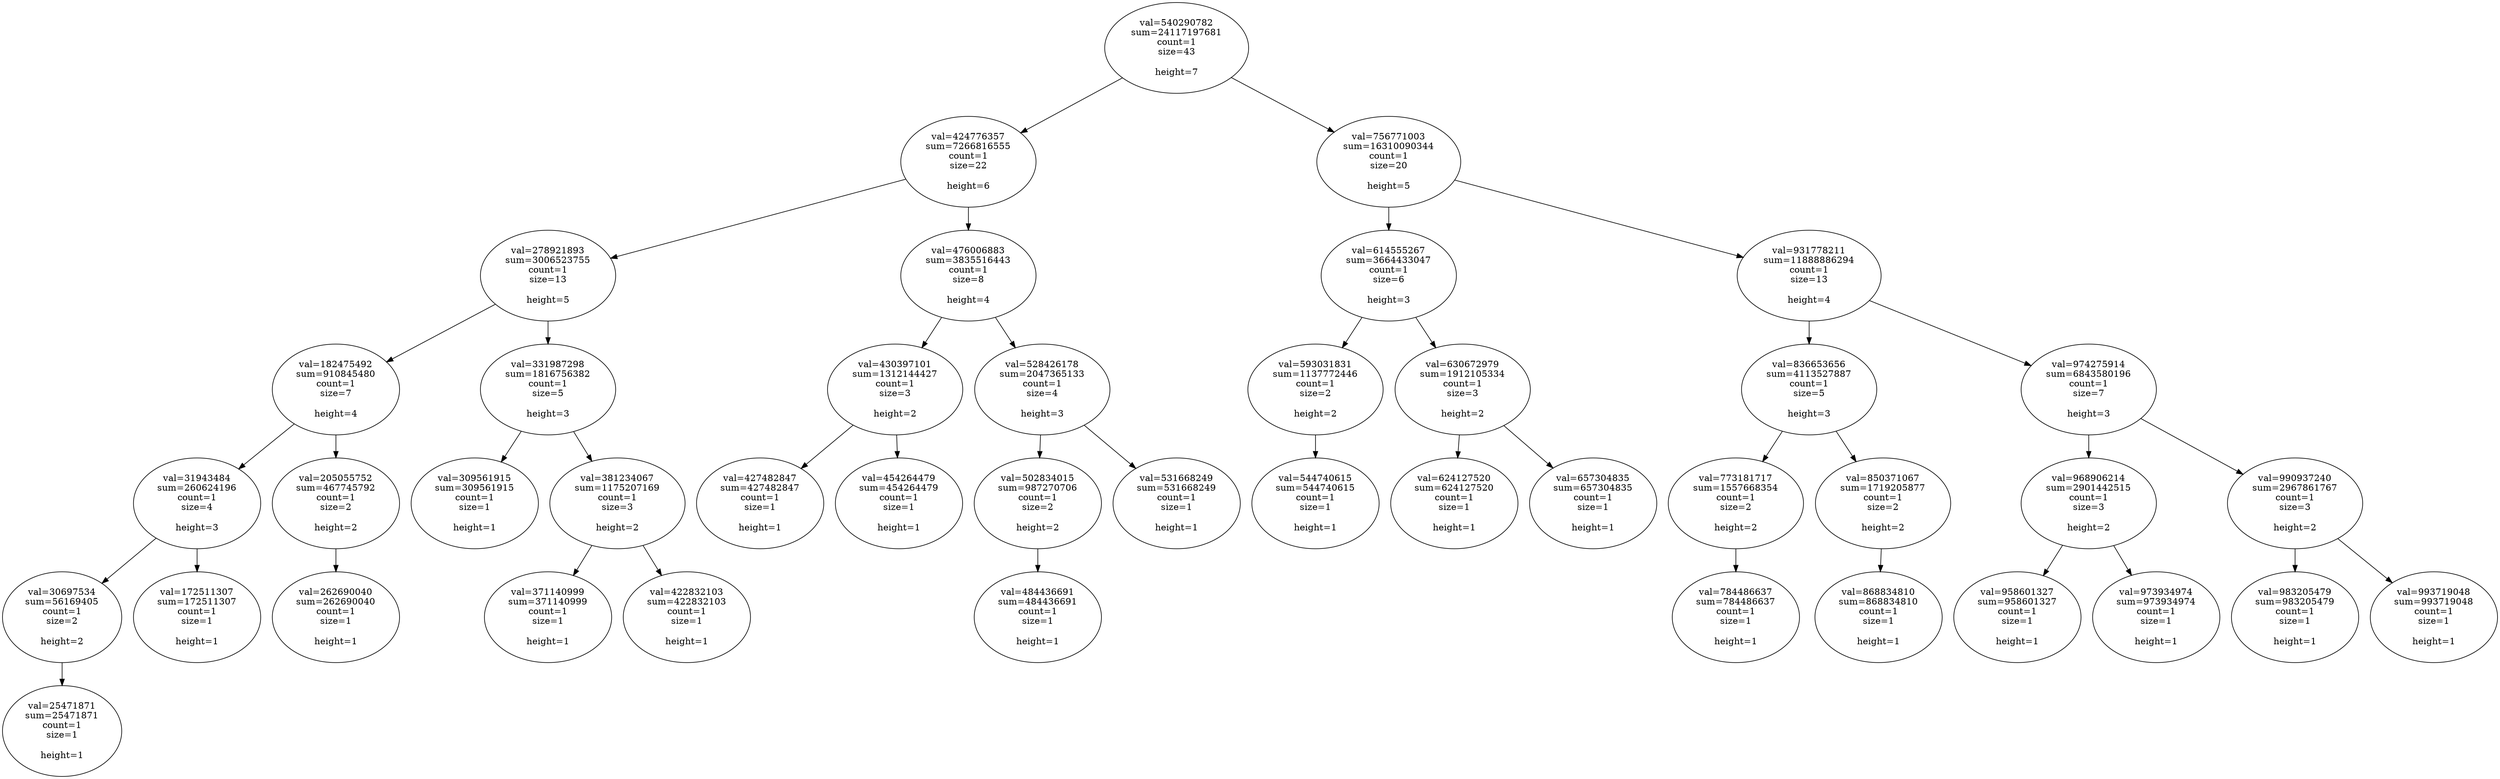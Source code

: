 digraph {
	1 [label=<val=25471871<BR/>sum=25471871<BR/>count=1<BR/>size=1<BR/><BR/>height=1<BR/>>]
	2 [label=<val=30697534<BR/>sum=56169405<BR/>count=1<BR/>size=2<BR/><BR/>height=2<BR/>>]
	2 -> 1
	3 [label=<val=31943484<BR/>sum=260624196<BR/>count=1<BR/>size=4<BR/><BR/>height=3<BR/>>]
	4 [label=<val=172511307<BR/>sum=172511307<BR/>count=1<BR/>size=1<BR/><BR/>height=1<BR/>>]
	3 -> 2
	3 -> 4
	5 [label=<val=182475492<BR/>sum=910845480<BR/>count=1<BR/>size=7<BR/><BR/>height=4<BR/>>]
	6 [label=<val=205055752<BR/>sum=467745792<BR/>count=1<BR/>size=2<BR/><BR/>height=2<BR/>>]
	7 [label=<val=262690040<BR/>sum=262690040<BR/>count=1<BR/>size=1<BR/><BR/>height=1<BR/>>]
	6 -> 7
	5 -> 3
	5 -> 6
	8 [label=<val=278921893<BR/>sum=3006523755<BR/>count=1<BR/>size=13<BR/><BR/>height=5<BR/>>]
	9 [label=<val=309561915<BR/>sum=309561915<BR/>count=1<BR/>size=1<BR/><BR/>height=1<BR/>>]
	10 [label=<val=331987298<BR/>sum=1816756382<BR/>count=1<BR/>size=5<BR/><BR/>height=3<BR/>>]
	11 [label=<val=371140999<BR/>sum=371140999<BR/>count=1<BR/>size=1<BR/><BR/>height=1<BR/>>]
	12 [label=<val=381234067<BR/>sum=1175207169<BR/>count=1<BR/>size=3<BR/><BR/>height=2<BR/>>]
	13 [label=<val=422832103<BR/>sum=422832103<BR/>count=1<BR/>size=1<BR/><BR/>height=1<BR/>>]
	12 -> 11
	12 -> 13
	10 -> 9
	10 -> 12
	8 -> 5
	8 -> 10
	14 [label=<val=424776357<BR/>sum=7266816555<BR/>count=1<BR/>size=22<BR/><BR/>height=6<BR/>>]
	15 [label=<val=427482847<BR/>sum=427482847<BR/>count=1<BR/>size=1<BR/><BR/>height=1<BR/>>]
	16 [label=<val=430397101<BR/>sum=1312144427<BR/>count=1<BR/>size=3<BR/><BR/>height=2<BR/>>]
	17 [label=<val=454264479<BR/>sum=454264479<BR/>count=1<BR/>size=1<BR/><BR/>height=1<BR/>>]
	16 -> 15
	16 -> 17
	18 [label=<val=476006883<BR/>sum=3835516443<BR/>count=1<BR/>size=8<BR/><BR/>height=4<BR/>>]
	19 [label=<val=484436691<BR/>sum=484436691<BR/>count=1<BR/>size=1<BR/><BR/>height=1<BR/>>]
	20 [label=<val=502834015<BR/>sum=987270706<BR/>count=1<BR/>size=2<BR/><BR/>height=2<BR/>>]
	20 -> 19
	21 [label=<val=528426178<BR/>sum=2047365133<BR/>count=1<BR/>size=4<BR/><BR/>height=3<BR/>>]
	22 [label=<val=531668249<BR/>sum=531668249<BR/>count=1<BR/>size=1<BR/><BR/>height=1<BR/>>]
	21 -> 20
	21 -> 22
	18 -> 16
	18 -> 21
	14 -> 8
	14 -> 18
	23 [label=<val=540290782<BR/>sum=24117197681<BR/>count=1<BR/>size=43<BR/><BR/>height=7<BR/>>]
	24 [label=<val=544740615<BR/>sum=544740615<BR/>count=1<BR/>size=1<BR/><BR/>height=1<BR/>>]
	25 [label=<val=593031831<BR/>sum=1137772446<BR/>count=1<BR/>size=2<BR/><BR/>height=2<BR/>>]
	25 -> 24
	26 [label=<val=614555267<BR/>sum=3664433047<BR/>count=1<BR/>size=6<BR/><BR/>height=3<BR/>>]
	27 [label=<val=624127520<BR/>sum=624127520<BR/>count=1<BR/>size=1<BR/><BR/>height=1<BR/>>]
	28 [label=<val=630672979<BR/>sum=1912105334<BR/>count=1<BR/>size=3<BR/><BR/>height=2<BR/>>]
	29 [label=<val=657304835<BR/>sum=657304835<BR/>count=1<BR/>size=1<BR/><BR/>height=1<BR/>>]
	28 -> 27
	28 -> 29
	26 -> 25
	26 -> 28
	30 [label=<val=756771003<BR/>sum=16310090344<BR/>count=1<BR/>size=20<BR/><BR/>height=5<BR/>>]
	31 [label=<val=773181717<BR/>sum=1557668354<BR/>count=1<BR/>size=2<BR/><BR/>height=2<BR/>>]
	32 [label=<val=784486637<BR/>sum=784486637<BR/>count=1<BR/>size=1<BR/><BR/>height=1<BR/>>]
	31 -> 32
	33 [label=<val=836653656<BR/>sum=4113527887<BR/>count=1<BR/>size=5<BR/><BR/>height=3<BR/>>]
	34 [label=<val=850371067<BR/>sum=1719205877<BR/>count=1<BR/>size=2<BR/><BR/>height=2<BR/>>]
	35 [label=<val=868834810<BR/>sum=868834810<BR/>count=1<BR/>size=1<BR/><BR/>height=1<BR/>>]
	34 -> 35
	33 -> 31
	33 -> 34
	36 [label=<val=931778211<BR/>sum=11888886294<BR/>count=1<BR/>size=13<BR/><BR/>height=4<BR/>>]
	37 [label=<val=958601327<BR/>sum=958601327<BR/>count=1<BR/>size=1<BR/><BR/>height=1<BR/>>]
	38 [label=<val=968906214<BR/>sum=2901442515<BR/>count=1<BR/>size=3<BR/><BR/>height=2<BR/>>]
	39 [label=<val=973934974<BR/>sum=973934974<BR/>count=1<BR/>size=1<BR/><BR/>height=1<BR/>>]
	38 -> 37
	38 -> 39
	40 [label=<val=974275914<BR/>sum=6843580196<BR/>count=1<BR/>size=7<BR/><BR/>height=3<BR/>>]
	41 [label=<val=983205479<BR/>sum=983205479<BR/>count=1<BR/>size=1<BR/><BR/>height=1<BR/>>]
	42 [label=<val=990937240<BR/>sum=2967861767<BR/>count=1<BR/>size=3<BR/><BR/>height=2<BR/>>]
	43 [label=<val=993719048<BR/>sum=993719048<BR/>count=1<BR/>size=1<BR/><BR/>height=1<BR/>>]
	42 -> 41
	42 -> 43
	40 -> 38
	40 -> 42
	36 -> 33
	36 -> 40
	30 -> 26
	30 -> 36
	23 -> 14
	23 -> 30
{rank=source;23}
}
